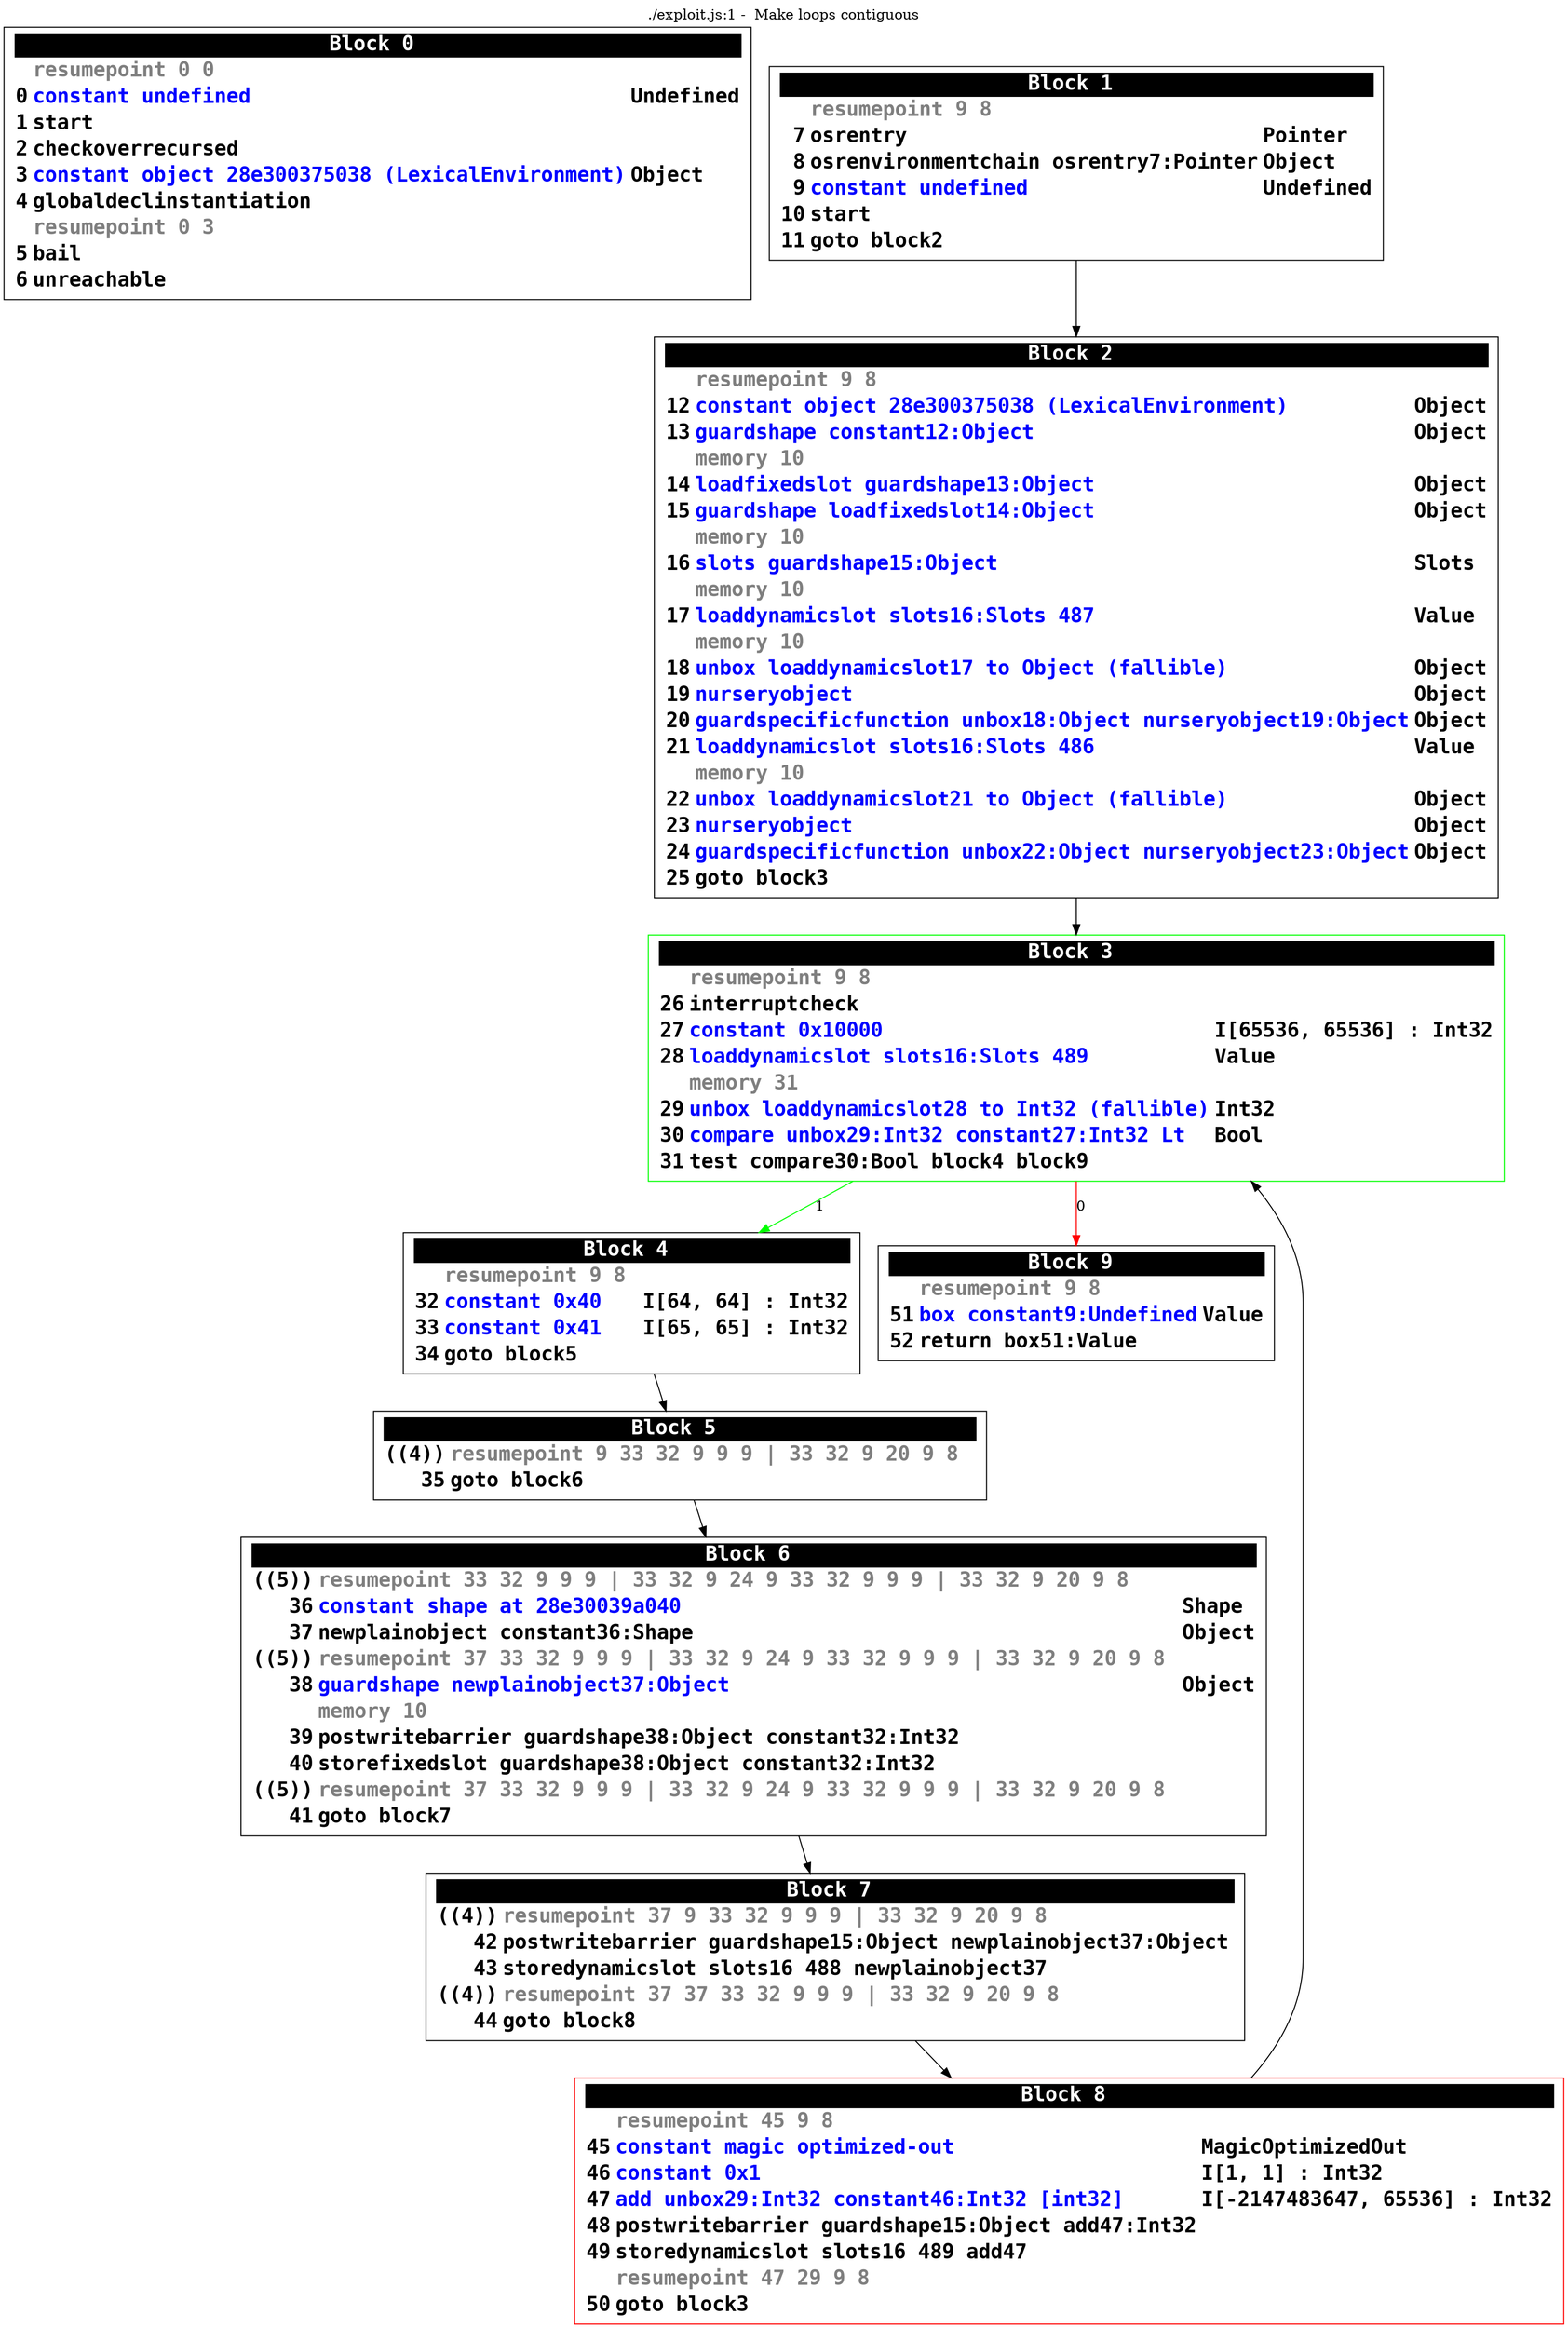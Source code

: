 digraph {
labelloc = t;
labelfontsize = 30;
label = "./exploit.js:1 -  Make loops contiguous";
  rankdir=TB
  splines=true

  "Block0" [ shape=box fontsize=20 fontname="Consolas Bold" label=<<table border="0" cellborder="0" cellpadding="1"><tr><td align="center" bgcolor="black" colspan="3"><font color="white">Block 0 </font></td></tr><tr><td align="left"></td><td align="left"><font color="grey50">resumepoint 0 0 </font></td><td></td></tr><tr><td align="right" port="i0">0</td><td align="left"><font color="blue">constant undefined</font></td><td align="left">Undefined</td></tr><tr><td align="right" port="i1">1</td><td align="left">start</td></tr><tr><td align="right" port="i2">2</td><td align="left">checkoverrecursed</td></tr><tr><td align="right" port="i3">3</td><td align="left"><font color="blue">constant object 28e300375038 (LexicalEnvironment)</font></td><td align="left">Object</td></tr><tr><td align="right" port="i4">4</td><td align="left">globaldeclinstantiation</td></tr><tr><td align="left"></td><td align="left"><font color="grey50">resumepoint 0 3 </font></td><td></td></tr><tr><td align="right" port="i5">5</td><td align="left">bail</td></tr><tr><td align="right" port="i6">6</td><td align="left">unreachable</td></tr></table>> ] ;
  "Block1" [ shape=box fontsize=20 fontname="Consolas Bold" label=<<table border="0" cellborder="0" cellpadding="1"><tr><td align="center" bgcolor="black" colspan="3"><font color="white">Block 1 </font></td></tr><tr><td align="left"></td><td align="left"><font color="grey50">resumepoint 9 8 </font></td><td></td></tr><tr><td align="right" port="i7">7</td><td align="left">osrentry</td><td align="left">Pointer</td></tr><tr><td align="right" port="i8">8</td><td align="left">osrenvironmentchain osrentry7:Pointer</td><td align="left">Object</td></tr><tr><td align="right" port="i9">9</td><td align="left"><font color="blue">constant undefined</font></td><td align="left">Undefined</td></tr><tr><td align="right" port="i10">10</td><td align="left">start</td></tr><tr><td align="right" port="i11">11</td><td align="left">goto block2</td></tr></table>> ] ;
  "Block2" [ shape=box fontsize=20 fontname="Consolas Bold" label=<<table border="0" cellborder="0" cellpadding="1"><tr><td align="center" bgcolor="black" colspan="3"><font color="white">Block 2 </font></td></tr><tr><td align="left"></td><td align="left"><font color="grey50">resumepoint 9 8 </font></td><td></td></tr><tr><td align="right" port="i12">12</td><td align="left"><font color="blue">constant object 28e300375038 (LexicalEnvironment)</font></td><td align="left">Object</td></tr><tr><td align="right" port="i13">13</td><td align="left"><font color="blue">guardshape constant12:Object</font></td><td align="left">Object</td></tr><tr><td align="left"></td><td align="left"><font color="grey50">memory 10 </font></td><td></td></tr><tr><td align="right" port="i14">14</td><td align="left"><font color="blue">loadfixedslot guardshape13:Object</font></td><td align="left">Object</td></tr><tr><td align="right" port="i15">15</td><td align="left"><font color="blue">guardshape loadfixedslot14:Object</font></td><td align="left">Object</td></tr><tr><td align="left"></td><td align="left"><font color="grey50">memory 10 </font></td><td></td></tr><tr><td align="right" port="i16">16</td><td align="left"><font color="blue">slots guardshape15:Object</font></td><td align="left">Slots</td></tr><tr><td align="left"></td><td align="left"><font color="grey50">memory 10 </font></td><td></td></tr><tr><td align="right" port="i17">17</td><td align="left"><font color="blue">loaddynamicslot slots16:Slots 487</font></td><td align="left">Value</td></tr><tr><td align="left"></td><td align="left"><font color="grey50">memory 10 </font></td><td></td></tr><tr><td align="right" port="i18">18</td><td align="left"><font color="blue">unbox loaddynamicslot17 to Object (fallible)</font></td><td align="left">Object</td></tr><tr><td align="right" port="i19">19</td><td align="left"><font color="blue">nurseryobject</font></td><td align="left">Object</td></tr><tr><td align="right" port="i20">20</td><td align="left"><font color="blue">guardspecificfunction unbox18:Object nurseryobject19:Object</font></td><td align="left">Object</td></tr><tr><td align="right" port="i21">21</td><td align="left"><font color="blue">loaddynamicslot slots16:Slots 486</font></td><td align="left">Value</td></tr><tr><td align="left"></td><td align="left"><font color="grey50">memory 10 </font></td><td></td></tr><tr><td align="right" port="i22">22</td><td align="left"><font color="blue">unbox loaddynamicslot21 to Object (fallible)</font></td><td align="left">Object</td></tr><tr><td align="right" port="i23">23</td><td align="left"><font color="blue">nurseryobject</font></td><td align="left">Object</td></tr><tr><td align="right" port="i24">24</td><td align="left"><font color="blue">guardspecificfunction unbox22:Object nurseryobject23:Object</font></td><td align="left">Object</td></tr><tr><td align="right" port="i25">25</td><td align="left">goto block3</td></tr></table>> ] ;
  "Block3" [ color=green shape=box fontsize=20 fontname="Consolas Bold" label=<<table border="0" cellborder="0" cellpadding="1"><tr><td align="center" bgcolor="black" colspan="3"><font color="white">Block 3 </font></td></tr><tr><td align="left"></td><td align="left"><font color="grey50">resumepoint 9 8 </font></td><td></td></tr><tr><td align="right" port="i26">26</td><td align="left">interruptcheck</td></tr><tr><td align="right" port="i27">27</td><td align="left"><font color="blue">constant 0x10000</font></td><td align="left">I[65536, 65536] : Int32</td></tr><tr><td align="right" port="i28">28</td><td align="left"><font color="blue">loaddynamicslot slots16:Slots 489</font></td><td align="left">Value</td></tr><tr><td align="left"></td><td align="left"><font color="grey50">memory 31 </font></td><td></td></tr><tr><td align="right" port="i29">29</td><td align="left"><font color="blue">unbox loaddynamicslot28 to Int32 (fallible)</font></td><td align="left">Int32</td></tr><tr><td align="right" port="i30">30</td><td align="left"><font color="blue">compare unbox29:Int32 constant27:Int32 Lt</font></td><td align="left">Bool</td></tr><tr><td align="right" port="i31">31</td><td align="left">test compare30:Bool block4 block9</td></tr></table>> ] ;
  "Block4" [ shape=box fontsize=20 fontname="Consolas Bold" label=<<table border="0" cellborder="0" cellpadding="1"><tr><td align="center" bgcolor="black" colspan="3"><font color="white">Block 4 </font></td></tr><tr><td align="left"></td><td align="left"><font color="grey50">resumepoint 9 8 </font></td><td></td></tr><tr><td align="right" port="i32">32</td><td align="left"><font color="blue">constant 0x40</font></td><td align="left">I[64, 64] : Int32</td></tr><tr><td align="right" port="i33">33</td><td align="left"><font color="blue">constant 0x41</font></td><td align="left">I[65, 65] : Int32</td></tr><tr><td align="right" port="i34">34</td><td align="left">goto block5</td></tr></table>> ] ;
  "Block5" [ shape=box fontsize=20 fontname="Consolas Bold" label=<<table border="0" cellborder="0" cellpadding="1"><tr><td align="center" bgcolor="black" colspan="3"><font color="white">Block 5 </font></td></tr><tr><td align="left">&#40;&#40;4&#41;&#41;</td><td align="left"><font color="grey50">resumepoint 9 33 32 9 9 9 | 33 32 9 20 9 8 </font></td><td></td></tr><tr><td align="right" port="i35">35</td><td align="left">goto block6</td></tr></table>> ] ;
  "Block6" [ shape=box fontsize=20 fontname="Consolas Bold" label=<<table border="0" cellborder="0" cellpadding="1"><tr><td align="center" bgcolor="black" colspan="3"><font color="white">Block 6 </font></td></tr><tr><td align="left">&#40;&#40;5&#41;&#41;</td><td align="left"><font color="grey50">resumepoint 33 32 9 9 9 | 33 32 9 24 9 33 32 9 9 9 | 33 32 9 20 9 8 </font></td><td></td></tr><tr><td align="right" port="i36">36</td><td align="left"><font color="blue">constant shape at 28e30039a040</font></td><td align="left">Shape</td></tr><tr><td align="right" port="i37">37</td><td align="left">newplainobject constant36:Shape</td><td align="left">Object</td></tr><tr><td align="left">&#40;&#40;5&#41;&#41;</td><td align="left"><font color="grey50">resumepoint 37 33 32 9 9 9 | 33 32 9 24 9 33 32 9 9 9 | 33 32 9 20 9 8 </font></td><td></td></tr><tr><td align="right" port="i38">38</td><td align="left"><font color="blue">guardshape newplainobject37:Object</font></td><td align="left">Object</td></tr><tr><td align="left"></td><td align="left"><font color="grey50">memory 10 </font></td><td></td></tr><tr><td align="right" port="i39">39</td><td align="left">postwritebarrier guardshape38:Object constant32:Int32</td></tr><tr><td align="right" port="i40">40</td><td align="left">storefixedslot guardshape38:Object constant32:Int32</td></tr><tr><td align="left">&#40;&#40;5&#41;&#41;</td><td align="left"><font color="grey50">resumepoint 37 33 32 9 9 9 | 33 32 9 24 9 33 32 9 9 9 | 33 32 9 20 9 8 </font></td><td></td></tr><tr><td align="right" port="i41">41</td><td align="left">goto block7</td></tr></table>> ] ;
  "Block7" [ shape=box fontsize=20 fontname="Consolas Bold" label=<<table border="0" cellborder="0" cellpadding="1"><tr><td align="center" bgcolor="black" colspan="3"><font color="white">Block 7 </font></td></tr><tr><td align="left">&#40;&#40;4&#41;&#41;</td><td align="left"><font color="grey50">resumepoint 37 9 33 32 9 9 9 | 33 32 9 20 9 8 </font></td><td></td></tr><tr><td align="right" port="i42">42</td><td align="left">postwritebarrier guardshape15:Object newplainobject37:Object</td></tr><tr><td align="right" port="i43">43</td><td align="left">storedynamicslot slots16 488 newplainobject37</td></tr><tr><td align="left">&#40;&#40;4&#41;&#41;</td><td align="left"><font color="grey50">resumepoint 37 37 33 32 9 9 9 | 33 32 9 20 9 8 </font></td><td></td></tr><tr><td align="right" port="i44">44</td><td align="left">goto block8</td></tr></table>> ] ;
  "Block8" [ color=red shape=box fontsize=20 fontname="Consolas Bold" label=<<table border="0" cellborder="0" cellpadding="1"><tr><td align="center" bgcolor="black" colspan="3"><font color="white">Block 8 </font></td></tr><tr><td align="left"></td><td align="left"><font color="grey50">resumepoint 45 9 8 </font></td><td></td></tr><tr><td align="right" port="i45">45</td><td align="left"><font color="blue">constant magic optimized-out</font></td><td align="left">MagicOptimizedOut</td></tr><tr><td align="right" port="i46">46</td><td align="left"><font color="blue">constant 0x1</font></td><td align="left">I[1, 1] : Int32</td></tr><tr><td align="right" port="i47">47</td><td align="left"><font color="blue">add unbox29:Int32 constant46:Int32 [int32]</font></td><td align="left">I[-2147483647, 65536] : Int32</td></tr><tr><td align="right" port="i48">48</td><td align="left">postwritebarrier guardshape15:Object add47:Int32</td></tr><tr><td align="right" port="i49">49</td><td align="left">storedynamicslot slots16 489 add47</td></tr><tr><td align="left"></td><td align="left"><font color="grey50">resumepoint 47 29 9 8 </font></td><td></td></tr><tr><td align="right" port="i50">50</td><td align="left">goto block3</td></tr></table>> ] ;
  "Block9" [ shape=box fontsize=20 fontname="Consolas Bold" label=<<table border="0" cellborder="0" cellpadding="1"><tr><td align="center" bgcolor="black" colspan="3"><font color="white">Block 9 </font></td></tr><tr><td align="left"></td><td align="left"><font color="grey50">resumepoint 9 8 </font></td><td></td></tr><tr><td align="right" port="i51">51</td><td align="left"><font color="blue">box constant9:Undefined</font></td><td align="left">Value</td></tr><tr><td align="right" port="i52">52</td><td align="left">return box51:Value</td></tr></table>> ] ;

  "Block1" -> "Block2" ;
  "Block2" -> "Block3" ;
  "Block3" -> "Block4" [ color=green label=1 ] ;
  "Block3" -> "Block9" [ color=red label=0 ] ;
  "Block4" -> "Block5" ;
  "Block5" -> "Block6" ;
  "Block6" -> "Block7" ;
  "Block7" -> "Block8" ;
  "Block8" -> "Block3" ;
}
